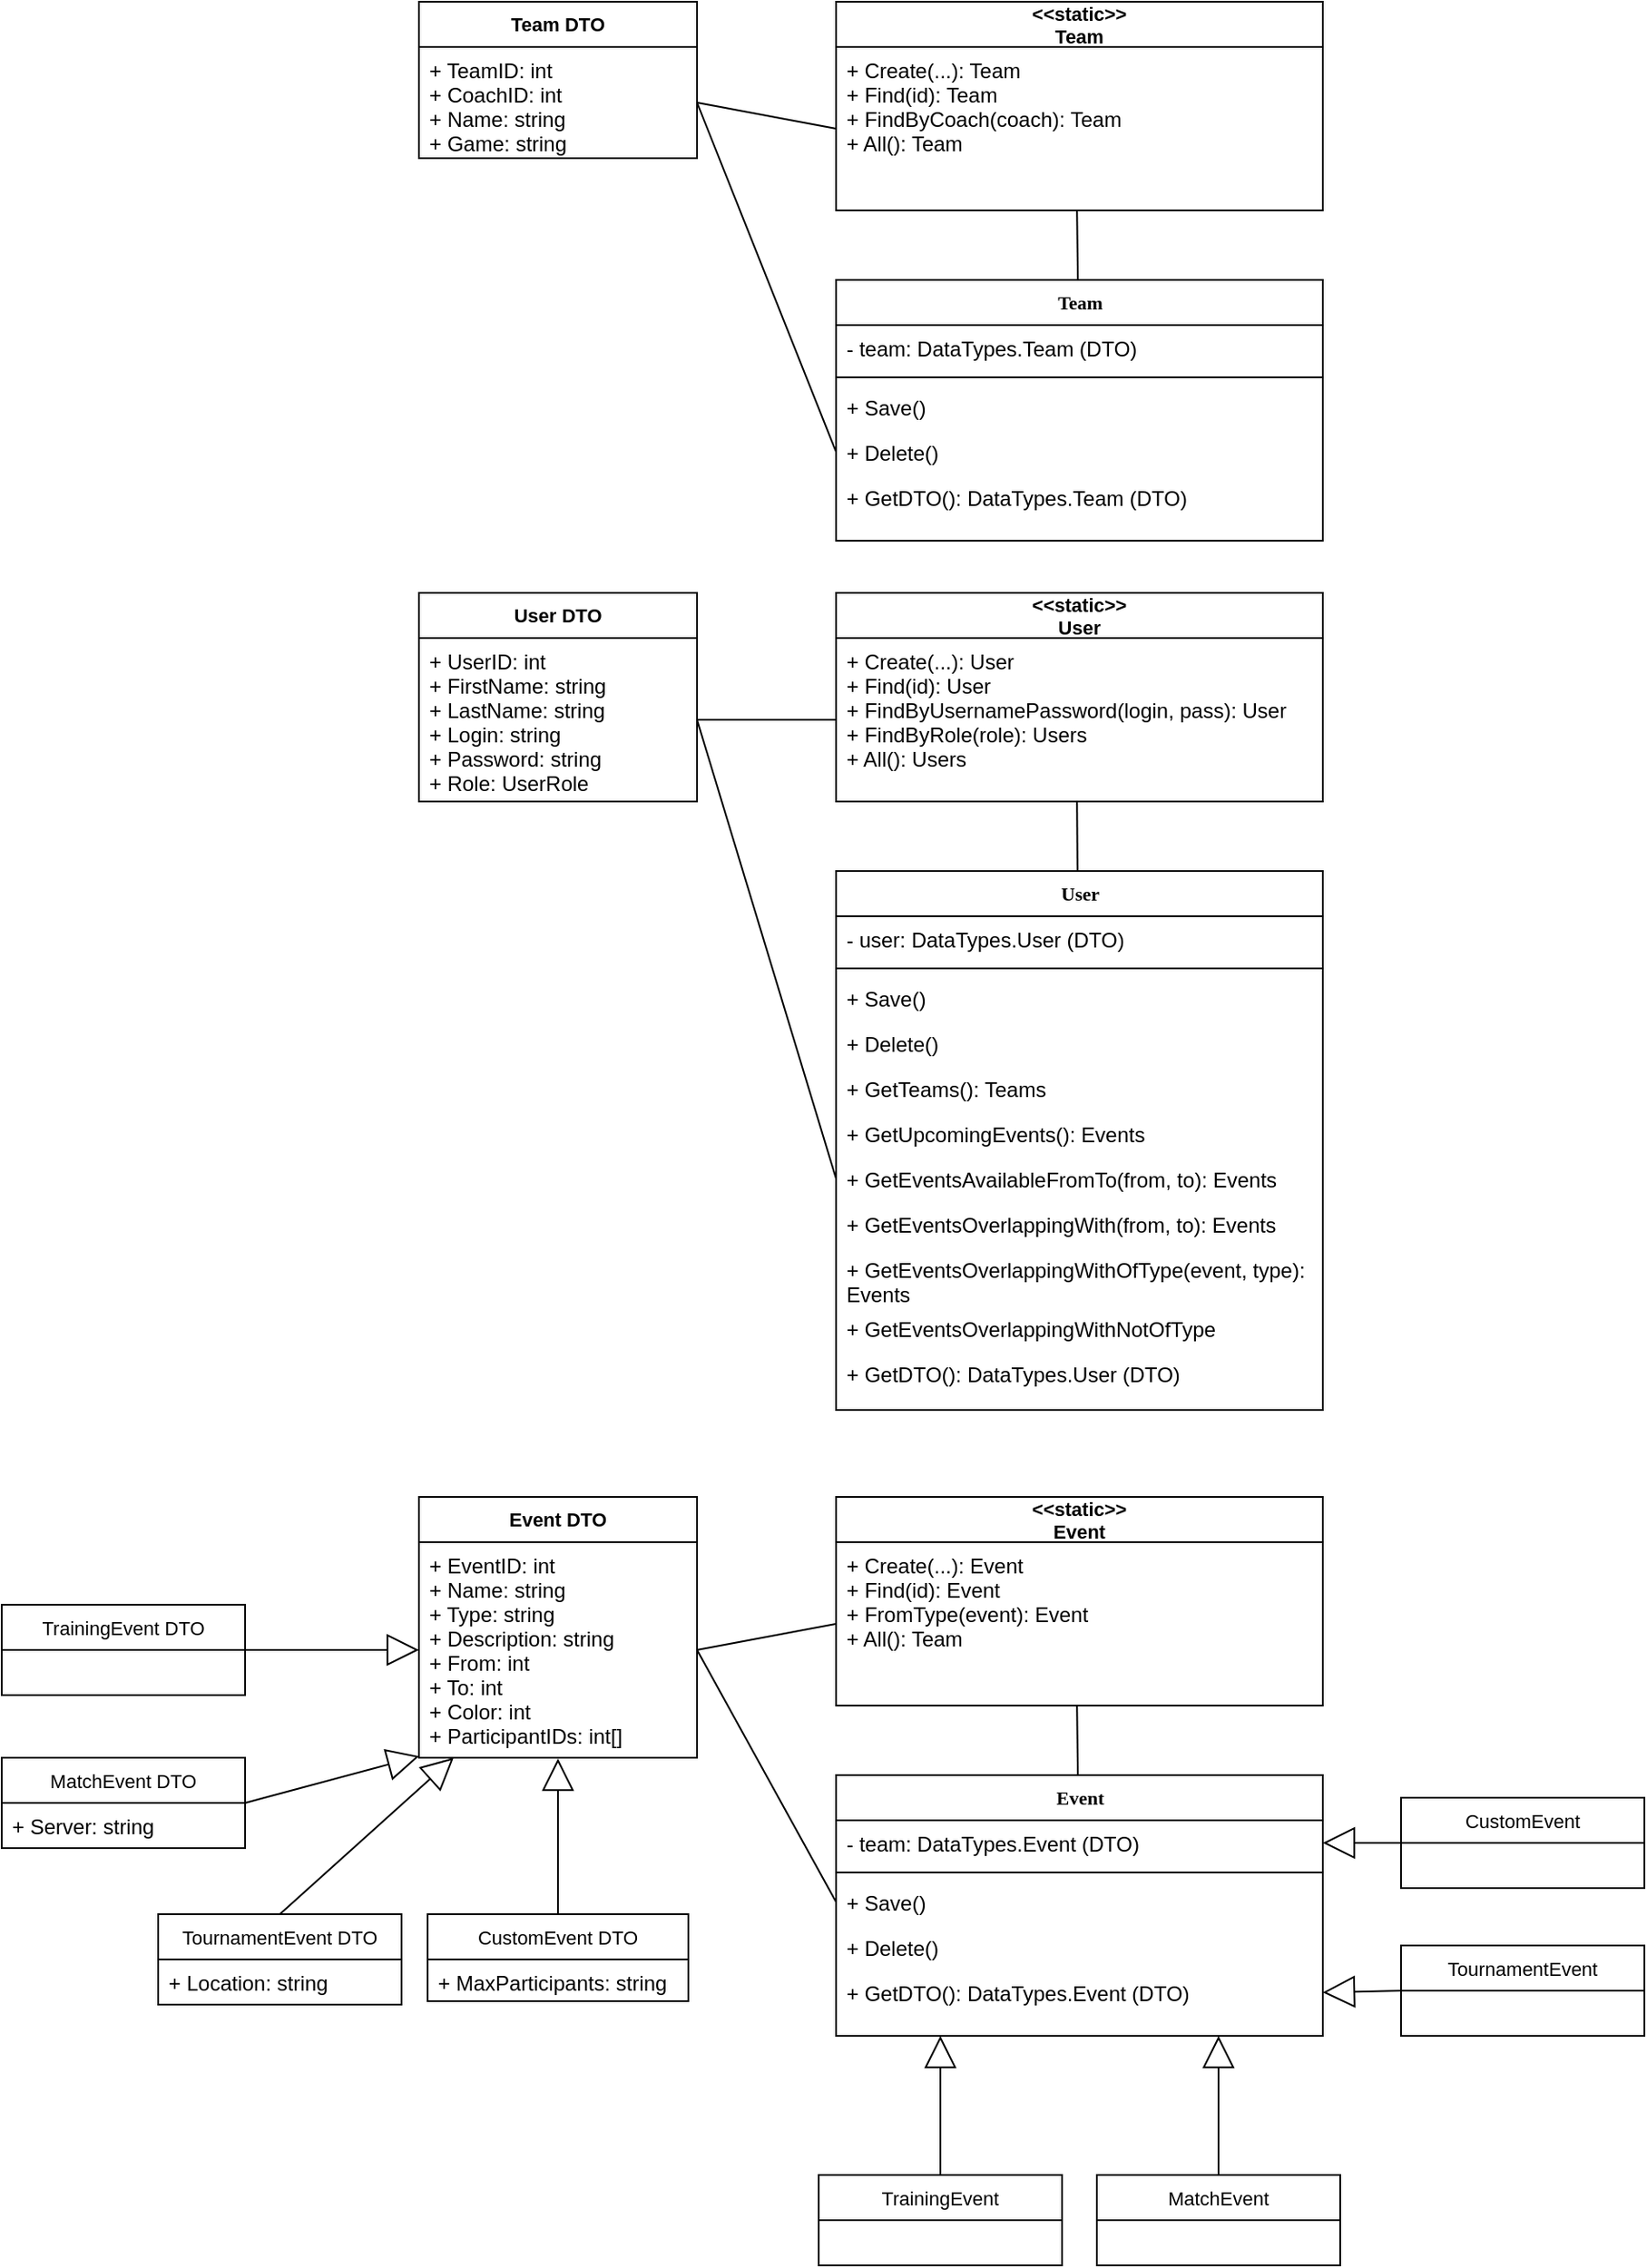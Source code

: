 <mxfile version="14.1.1" type="github">
  <diagram name="Page-1" id="9f46799a-70d6-7492-0946-bef42562c5a5">
    <mxGraphModel dx="2773" dy="1784" grid="1" gridSize="10" guides="1" tooltips="1" connect="1" arrows="1" fold="1" page="1" pageScale="1" pageWidth="1100" pageHeight="850" background="#ffffff" math="0" shadow="0">
      <root>
        <mxCell id="0" />
        <mxCell id="1" parent="0" />
        <mxCell id="ZMdeqj-k6j3ySzZ1tK9_-1" value="User" style="swimlane;html=1;fontStyle=1;align=center;verticalAlign=top;childLayout=stackLayout;horizontal=1;startSize=26;horizontalStack=0;resizeParent=1;resizeLast=0;collapsible=1;marginBottom=0;swimlaneFillColor=#ffffff;rounded=0;shadow=0;comic=0;labelBackgroundColor=none;strokeWidth=1;fillColor=none;fontFamily=Verdana;fontSize=11;" vertex="1" parent="1">
          <mxGeometry x="40" y="360" width="280" height="310" as="geometry" />
        </mxCell>
        <mxCell id="ZMdeqj-k6j3ySzZ1tK9_-2" value="- user: DataTypes.User (DTO)" style="text;html=1;strokeColor=none;fillColor=none;align=left;verticalAlign=top;spacingLeft=4;spacingRight=4;whiteSpace=wrap;overflow=hidden;rotatable=0;points=[[0,0.5],[1,0.5]];portConstraint=eastwest;" vertex="1" parent="ZMdeqj-k6j3ySzZ1tK9_-1">
          <mxGeometry y="26" width="280" height="26" as="geometry" />
        </mxCell>
        <mxCell id="ZMdeqj-k6j3ySzZ1tK9_-7" value="" style="line;html=1;strokeWidth=1;fillColor=none;align=left;verticalAlign=middle;spacingTop=-1;spacingLeft=3;spacingRight=3;rotatable=0;labelPosition=right;points=[];portConstraint=eastwest;" vertex="1" parent="ZMdeqj-k6j3ySzZ1tK9_-1">
          <mxGeometry y="52" width="280" height="8" as="geometry" />
        </mxCell>
        <mxCell id="ZMdeqj-k6j3ySzZ1tK9_-8" value="+ Save()" style="text;html=1;strokeColor=none;fillColor=none;align=left;verticalAlign=top;spacingLeft=4;spacingRight=4;whiteSpace=wrap;overflow=hidden;rotatable=0;points=[[0,0.5],[1,0.5]];portConstraint=eastwest;" vertex="1" parent="ZMdeqj-k6j3ySzZ1tK9_-1">
          <mxGeometry y="60" width="280" height="26" as="geometry" />
        </mxCell>
        <mxCell id="ZMdeqj-k6j3ySzZ1tK9_-9" value="+ Delete()" style="text;html=1;strokeColor=none;fillColor=none;align=left;verticalAlign=top;spacingLeft=4;spacingRight=4;whiteSpace=wrap;overflow=hidden;rotatable=0;points=[[0,0.5],[1,0.5]];portConstraint=eastwest;" vertex="1" parent="ZMdeqj-k6j3ySzZ1tK9_-1">
          <mxGeometry y="86" width="280" height="26" as="geometry" />
        </mxCell>
        <mxCell id="ZMdeqj-k6j3ySzZ1tK9_-12" value="+ GetTeams(): Teams" style="text;html=1;strokeColor=none;fillColor=none;align=left;verticalAlign=top;spacingLeft=4;spacingRight=4;whiteSpace=wrap;overflow=hidden;rotatable=0;points=[[0,0.5],[1,0.5]];portConstraint=eastwest;" vertex="1" parent="ZMdeqj-k6j3ySzZ1tK9_-1">
          <mxGeometry y="112" width="280" height="26" as="geometry" />
        </mxCell>
        <mxCell id="ZMdeqj-k6j3ySzZ1tK9_-13" value="+ GetUpcomingEvents(): Events" style="text;html=1;strokeColor=none;fillColor=none;align=left;verticalAlign=top;spacingLeft=4;spacingRight=4;whiteSpace=wrap;overflow=hidden;rotatable=0;points=[[0,0.5],[1,0.5]];portConstraint=eastwest;" vertex="1" parent="ZMdeqj-k6j3ySzZ1tK9_-1">
          <mxGeometry y="138" width="280" height="26" as="geometry" />
        </mxCell>
        <mxCell id="ZMdeqj-k6j3ySzZ1tK9_-14" value="+ GetEventsAvailableFromTo(from, to): Events" style="text;html=1;strokeColor=none;fillColor=none;align=left;verticalAlign=top;spacingLeft=4;spacingRight=4;whiteSpace=wrap;overflow=hidden;rotatable=0;points=[[0,0.5],[1,0.5]];portConstraint=eastwest;" vertex="1" parent="ZMdeqj-k6j3ySzZ1tK9_-1">
          <mxGeometry y="164" width="280" height="26" as="geometry" />
        </mxCell>
        <mxCell id="ZMdeqj-k6j3ySzZ1tK9_-15" value="+ GetEventsOverlappingWith(from, to): Events" style="text;html=1;strokeColor=none;fillColor=none;align=left;verticalAlign=top;spacingLeft=4;spacingRight=4;whiteSpace=wrap;overflow=hidden;rotatable=0;points=[[0,0.5],[1,0.5]];portConstraint=eastwest;" vertex="1" parent="ZMdeqj-k6j3ySzZ1tK9_-1">
          <mxGeometry y="190" width="280" height="26" as="geometry" />
        </mxCell>
        <mxCell id="ZMdeqj-k6j3ySzZ1tK9_-16" value="+ GetEventsOverlappingWithOfType(event, type): Events" style="text;html=1;strokeColor=none;fillColor=none;align=left;verticalAlign=top;spacingLeft=4;spacingRight=4;whiteSpace=wrap;overflow=hidden;rotatable=0;points=[[0,0.5],[1,0.5]];portConstraint=eastwest;" vertex="1" parent="ZMdeqj-k6j3ySzZ1tK9_-1">
          <mxGeometry y="216" width="280" height="34" as="geometry" />
        </mxCell>
        <mxCell id="ZMdeqj-k6j3ySzZ1tK9_-17" value="+ GetEventsOverlappingWithNotOfType" style="text;html=1;strokeColor=none;fillColor=none;align=left;verticalAlign=top;spacingLeft=4;spacingRight=4;whiteSpace=wrap;overflow=hidden;rotatable=0;points=[[0,0.5],[1,0.5]];portConstraint=eastwest;" vertex="1" parent="ZMdeqj-k6j3ySzZ1tK9_-1">
          <mxGeometry y="250" width="280" height="26" as="geometry" />
        </mxCell>
        <mxCell id="ZMdeqj-k6j3ySzZ1tK9_-18" value="+ GetDTO(): DataTypes.User (DTO)" style="text;html=1;strokeColor=none;fillColor=none;align=left;verticalAlign=top;spacingLeft=4;spacingRight=4;whiteSpace=wrap;overflow=hidden;rotatable=0;points=[[0,0.5],[1,0.5]];portConstraint=eastwest;" vertex="1" parent="ZMdeqj-k6j3ySzZ1tK9_-1">
          <mxGeometry y="276" width="280" height="26" as="geometry" />
        </mxCell>
        <mxCell id="ZMdeqj-k6j3ySzZ1tK9_-26" value="&lt;&lt;static&gt;&gt;&#xa;User" style="swimlane;fontStyle=1;align=center;verticalAlign=middle;childLayout=stackLayout;horizontal=1;startSize=26;horizontalStack=0;resizeParent=1;resizeParentMax=0;resizeLast=0;collapsible=1;marginBottom=0;fontSize=11;" vertex="1" parent="1">
          <mxGeometry x="40" y="200" width="280" height="120" as="geometry" />
        </mxCell>
        <mxCell id="ZMdeqj-k6j3ySzZ1tK9_-29" value="+ Create(...): User&#xa;+ Find(id): User&#xa;+ FindByUsernamePassword(login, pass): User&#xa;+ FindByRole(role): Users&#xa;+ All(): Users&#xa;" style="text;strokeColor=none;fillColor=none;align=left;verticalAlign=top;spacingLeft=4;spacingRight=4;overflow=hidden;rotatable=0;points=[[0,0.5],[1,0.5]];portConstraint=eastwest;" vertex="1" parent="ZMdeqj-k6j3ySzZ1tK9_-26">
          <mxGeometry y="26" width="280" height="94" as="geometry" />
        </mxCell>
        <mxCell id="ZMdeqj-k6j3ySzZ1tK9_-30" value="User DTO" style="swimlane;fontStyle=1;align=center;verticalAlign=top;childLayout=stackLayout;horizontal=1;startSize=26;horizontalStack=0;resizeParent=1;resizeParentMax=0;resizeLast=0;collapsible=1;marginBottom=0;fontSize=11;" vertex="1" parent="1">
          <mxGeometry x="-200" y="200" width="160" height="120" as="geometry" />
        </mxCell>
        <mxCell id="ZMdeqj-k6j3ySzZ1tK9_-31" value="+ UserID: int&#xa;+ FirstName: string&#xa;+ LastName: string&#xa;+ Login: string&#xa;+ Password: string&#xa;+ Role: UserRole " style="text;strokeColor=none;fillColor=none;align=left;verticalAlign=top;spacingLeft=4;spacingRight=4;overflow=hidden;rotatable=0;points=[[0,0.5],[1,0.5]];portConstraint=eastwest;" vertex="1" parent="ZMdeqj-k6j3ySzZ1tK9_-30">
          <mxGeometry y="26" width="160" height="94" as="geometry" />
        </mxCell>
        <mxCell id="ZMdeqj-k6j3ySzZ1tK9_-34" value="" style="endArrow=none;html=1;fontSize=11;entryX=0.495;entryY=1.004;entryDx=0;entryDy=0;entryPerimeter=0;" edge="1" parent="1" source="ZMdeqj-k6j3ySzZ1tK9_-1" target="ZMdeqj-k6j3ySzZ1tK9_-29">
          <mxGeometry width="50" height="50" relative="1" as="geometry">
            <mxPoint x="410" y="440" as="sourcePoint" />
            <mxPoint x="230" y="340" as="targetPoint" />
          </mxGeometry>
        </mxCell>
        <mxCell id="ZMdeqj-k6j3ySzZ1tK9_-37" value="Team" style="swimlane;html=1;fontStyle=1;align=center;verticalAlign=top;childLayout=stackLayout;horizontal=1;startSize=26;horizontalStack=0;resizeParent=1;resizeLast=0;collapsible=1;marginBottom=0;swimlaneFillColor=#ffffff;rounded=0;shadow=0;comic=0;labelBackgroundColor=none;strokeWidth=1;fillColor=none;fontFamily=Verdana;fontSize=11;" vertex="1" parent="1">
          <mxGeometry x="40" y="20" width="280" height="150" as="geometry" />
        </mxCell>
        <mxCell id="ZMdeqj-k6j3ySzZ1tK9_-38" value="- team: DataTypes.Team (DTO)" style="text;html=1;strokeColor=none;fillColor=none;align=left;verticalAlign=top;spacingLeft=4;spacingRight=4;whiteSpace=wrap;overflow=hidden;rotatable=0;points=[[0,0.5],[1,0.5]];portConstraint=eastwest;" vertex="1" parent="ZMdeqj-k6j3ySzZ1tK9_-37">
          <mxGeometry y="26" width="280" height="26" as="geometry" />
        </mxCell>
        <mxCell id="ZMdeqj-k6j3ySzZ1tK9_-39" value="" style="line;html=1;strokeWidth=1;fillColor=none;align=left;verticalAlign=middle;spacingTop=-1;spacingLeft=3;spacingRight=3;rotatable=0;labelPosition=right;points=[];portConstraint=eastwest;" vertex="1" parent="ZMdeqj-k6j3ySzZ1tK9_-37">
          <mxGeometry y="52" width="280" height="8" as="geometry" />
        </mxCell>
        <mxCell id="ZMdeqj-k6j3ySzZ1tK9_-40" value="+ Save()" style="text;html=1;strokeColor=none;fillColor=none;align=left;verticalAlign=top;spacingLeft=4;spacingRight=4;whiteSpace=wrap;overflow=hidden;rotatable=0;points=[[0,0.5],[1,0.5]];portConstraint=eastwest;" vertex="1" parent="ZMdeqj-k6j3ySzZ1tK9_-37">
          <mxGeometry y="60" width="280" height="26" as="geometry" />
        </mxCell>
        <mxCell id="ZMdeqj-k6j3ySzZ1tK9_-41" value="+ Delete()" style="text;html=1;strokeColor=none;fillColor=none;align=left;verticalAlign=top;spacingLeft=4;spacingRight=4;whiteSpace=wrap;overflow=hidden;rotatable=0;points=[[0,0.5],[1,0.5]];portConstraint=eastwest;" vertex="1" parent="ZMdeqj-k6j3ySzZ1tK9_-37">
          <mxGeometry y="86" width="280" height="26" as="geometry" />
        </mxCell>
        <mxCell id="ZMdeqj-k6j3ySzZ1tK9_-48" value="+ GetDTO(): DataTypes.Team (DTO)" style="text;html=1;strokeColor=none;fillColor=none;align=left;verticalAlign=top;spacingLeft=4;spacingRight=4;whiteSpace=wrap;overflow=hidden;rotatable=0;points=[[0,0.5],[1,0.5]];portConstraint=eastwest;" vertex="1" parent="ZMdeqj-k6j3ySzZ1tK9_-37">
          <mxGeometry y="112" width="280" height="26" as="geometry" />
        </mxCell>
        <mxCell id="ZMdeqj-k6j3ySzZ1tK9_-49" value="&lt;&lt;static&gt;&gt;&#xa;Team" style="swimlane;fontStyle=1;align=center;verticalAlign=middle;childLayout=stackLayout;horizontal=1;startSize=26;horizontalStack=0;resizeParent=1;resizeParentMax=0;resizeLast=0;collapsible=1;marginBottom=0;fontSize=11;" vertex="1" parent="1">
          <mxGeometry x="40" y="-140" width="280" height="120" as="geometry" />
        </mxCell>
        <mxCell id="ZMdeqj-k6j3ySzZ1tK9_-50" value="+ Create(...): Team&#xa;+ Find(id): Team&#xa;+ FindByCoach(coach): Team&#xa;+ All(): Team&#xa;" style="text;strokeColor=none;fillColor=none;align=left;verticalAlign=top;spacingLeft=4;spacingRight=4;overflow=hidden;rotatable=0;points=[[0,0.5],[1,0.5]];portConstraint=eastwest;" vertex="1" parent="ZMdeqj-k6j3ySzZ1tK9_-49">
          <mxGeometry y="26" width="280" height="94" as="geometry" />
        </mxCell>
        <mxCell id="ZMdeqj-k6j3ySzZ1tK9_-51" value="Team DTO" style="swimlane;fontStyle=1;align=center;verticalAlign=top;childLayout=stackLayout;horizontal=1;startSize=26;horizontalStack=0;resizeParent=1;resizeParentMax=0;resizeLast=0;collapsible=1;marginBottom=0;fontSize=11;" vertex="1" parent="1">
          <mxGeometry x="-200" y="-140" width="160" height="90" as="geometry" />
        </mxCell>
        <mxCell id="ZMdeqj-k6j3ySzZ1tK9_-52" value="+ TeamID: int&#xa;+ CoachID: int&#xa;+ Name: string&#xa;+ Game: string&#xa;" style="text;strokeColor=none;fillColor=none;align=left;verticalAlign=top;spacingLeft=4;spacingRight=4;overflow=hidden;rotatable=0;points=[[0,0.5],[1,0.5]];portConstraint=eastwest;" vertex="1" parent="ZMdeqj-k6j3ySzZ1tK9_-51">
          <mxGeometry y="26" width="160" height="64" as="geometry" />
        </mxCell>
        <mxCell id="ZMdeqj-k6j3ySzZ1tK9_-53" value="" style="endArrow=none;html=1;fontSize=11;entryX=0.495;entryY=1.004;entryDx=0;entryDy=0;entryPerimeter=0;" edge="1" parent="1" source="ZMdeqj-k6j3ySzZ1tK9_-37" target="ZMdeqj-k6j3ySzZ1tK9_-50">
          <mxGeometry width="50" height="50" relative="1" as="geometry">
            <mxPoint x="410" y="100" as="sourcePoint" />
            <mxPoint x="230" as="targetPoint" />
          </mxGeometry>
        </mxCell>
        <mxCell id="ZMdeqj-k6j3ySzZ1tK9_-56" value="Event" style="swimlane;html=1;fontStyle=1;align=center;verticalAlign=top;childLayout=stackLayout;horizontal=1;startSize=26;horizontalStack=0;resizeParent=1;resizeLast=0;collapsible=1;marginBottom=0;swimlaneFillColor=#ffffff;rounded=0;shadow=0;comic=0;labelBackgroundColor=none;strokeWidth=1;fillColor=none;fontFamily=Verdana;fontSize=11;" vertex="1" parent="1">
          <mxGeometry x="40" y="880" width="280" height="150" as="geometry" />
        </mxCell>
        <mxCell id="ZMdeqj-k6j3ySzZ1tK9_-57" value="- team: DataTypes.Event (DTO)" style="text;html=1;strokeColor=none;fillColor=none;align=left;verticalAlign=top;spacingLeft=4;spacingRight=4;whiteSpace=wrap;overflow=hidden;rotatable=0;points=[[0,0.5],[1,0.5]];portConstraint=eastwest;" vertex="1" parent="ZMdeqj-k6j3ySzZ1tK9_-56">
          <mxGeometry y="26" width="280" height="26" as="geometry" />
        </mxCell>
        <mxCell id="ZMdeqj-k6j3ySzZ1tK9_-58" value="" style="line;html=1;strokeWidth=1;fillColor=none;align=left;verticalAlign=middle;spacingTop=-1;spacingLeft=3;spacingRight=3;rotatable=0;labelPosition=right;points=[];portConstraint=eastwest;" vertex="1" parent="ZMdeqj-k6j3ySzZ1tK9_-56">
          <mxGeometry y="52" width="280" height="8" as="geometry" />
        </mxCell>
        <mxCell id="ZMdeqj-k6j3ySzZ1tK9_-59" value="+ Save()" style="text;html=1;strokeColor=none;fillColor=none;align=left;verticalAlign=top;spacingLeft=4;spacingRight=4;whiteSpace=wrap;overflow=hidden;rotatable=0;points=[[0,0.5],[1,0.5]];portConstraint=eastwest;" vertex="1" parent="ZMdeqj-k6j3ySzZ1tK9_-56">
          <mxGeometry y="60" width="280" height="26" as="geometry" />
        </mxCell>
        <mxCell id="ZMdeqj-k6j3ySzZ1tK9_-60" value="+ Delete()" style="text;html=1;strokeColor=none;fillColor=none;align=left;verticalAlign=top;spacingLeft=4;spacingRight=4;whiteSpace=wrap;overflow=hidden;rotatable=0;points=[[0,0.5],[1,0.5]];portConstraint=eastwest;" vertex="1" parent="ZMdeqj-k6j3ySzZ1tK9_-56">
          <mxGeometry y="86" width="280" height="26" as="geometry" />
        </mxCell>
        <mxCell id="ZMdeqj-k6j3ySzZ1tK9_-61" value="+ GetDTO(): DataTypes.Event (DTO)" style="text;html=1;strokeColor=none;fillColor=none;align=left;verticalAlign=top;spacingLeft=4;spacingRight=4;whiteSpace=wrap;overflow=hidden;rotatable=0;points=[[0,0.5],[1,0.5]];portConstraint=eastwest;" vertex="1" parent="ZMdeqj-k6j3ySzZ1tK9_-56">
          <mxGeometry y="112" width="280" height="26" as="geometry" />
        </mxCell>
        <mxCell id="ZMdeqj-k6j3ySzZ1tK9_-62" value="&lt;&lt;static&gt;&gt;&#xa;Event" style="swimlane;fontStyle=1;align=center;verticalAlign=middle;childLayout=stackLayout;horizontal=1;startSize=26;horizontalStack=0;resizeParent=1;resizeParentMax=0;resizeLast=0;collapsible=1;marginBottom=0;fontSize=11;" vertex="1" parent="1">
          <mxGeometry x="40" y="720" width="280" height="120" as="geometry" />
        </mxCell>
        <mxCell id="ZMdeqj-k6j3ySzZ1tK9_-63" value="+ Create(...): Event&#xa;+ Find(id): Event&#xa;+ FromType(event): Event&#xa;+ All(): Team&#xa;" style="text;strokeColor=none;fillColor=none;align=left;verticalAlign=top;spacingLeft=4;spacingRight=4;overflow=hidden;rotatable=0;points=[[0,0.5],[1,0.5]];portConstraint=eastwest;" vertex="1" parent="ZMdeqj-k6j3ySzZ1tK9_-62">
          <mxGeometry y="26" width="280" height="94" as="geometry" />
        </mxCell>
        <mxCell id="ZMdeqj-k6j3ySzZ1tK9_-64" value="Event DTO" style="swimlane;fontStyle=1;align=center;verticalAlign=top;childLayout=stackLayout;horizontal=1;startSize=26;horizontalStack=0;resizeParent=1;resizeParentMax=0;resizeLast=0;collapsible=1;marginBottom=0;fontSize=11;" vertex="1" parent="1">
          <mxGeometry x="-200" y="720" width="160" height="150" as="geometry" />
        </mxCell>
        <mxCell id="ZMdeqj-k6j3ySzZ1tK9_-65" value="+ EventID: int&#xa;+ Name: string&#xa;+ Type: string&#xa;+ Description: string&#xa;+ From: int&#xa;+ To: int&#xa;+ Color: int&#xa;+ ParticipantIDs: int[]" style="text;strokeColor=none;fillColor=none;align=left;verticalAlign=top;spacingLeft=4;spacingRight=4;overflow=hidden;rotatable=0;points=[[0,0.5],[1,0.5]];portConstraint=eastwest;" vertex="1" parent="ZMdeqj-k6j3ySzZ1tK9_-64">
          <mxGeometry y="26" width="160" height="124" as="geometry" />
        </mxCell>
        <mxCell id="ZMdeqj-k6j3ySzZ1tK9_-66" value="" style="endArrow=none;html=1;fontSize=11;entryX=0.495;entryY=1.004;entryDx=0;entryDy=0;entryPerimeter=0;" edge="1" parent="1" source="ZMdeqj-k6j3ySzZ1tK9_-56" target="ZMdeqj-k6j3ySzZ1tK9_-63">
          <mxGeometry width="50" height="50" relative="1" as="geometry">
            <mxPoint x="410" y="960" as="sourcePoint" />
            <mxPoint x="230" y="860" as="targetPoint" />
          </mxGeometry>
        </mxCell>
        <mxCell id="ZMdeqj-k6j3ySzZ1tK9_-69" value="MatchEvent" style="swimlane;fontStyle=0;childLayout=stackLayout;horizontal=1;startSize=26;fillColor=none;horizontalStack=0;resizeParent=1;resizeParentMax=0;resizeLast=0;collapsible=1;marginBottom=0;fontSize=11;align=center;" vertex="1" parent="1">
          <mxGeometry x="190" y="1110" width="140" height="52" as="geometry" />
        </mxCell>
        <mxCell id="ZMdeqj-k6j3ySzZ1tK9_-73" value="TournamentEvent" style="swimlane;fontStyle=0;childLayout=stackLayout;horizontal=1;startSize=26;fillColor=none;horizontalStack=0;resizeParent=1;resizeParentMax=0;resizeLast=0;collapsible=1;marginBottom=0;fontSize=11;align=center;" vertex="1" parent="1">
          <mxGeometry x="365" y="978" width="140" height="52" as="geometry" />
        </mxCell>
        <mxCell id="ZMdeqj-k6j3ySzZ1tK9_-77" value="TrainingEvent" style="swimlane;fontStyle=0;childLayout=stackLayout;horizontal=1;startSize=26;fillColor=none;horizontalStack=0;resizeParent=1;resizeParentMax=0;resizeLast=0;collapsible=1;marginBottom=0;fontSize=11;align=center;" vertex="1" parent="1">
          <mxGeometry x="30" y="1110" width="140" height="52" as="geometry" />
        </mxCell>
        <mxCell id="ZMdeqj-k6j3ySzZ1tK9_-81" value="CustomEvent" style="swimlane;fontStyle=0;childLayout=stackLayout;horizontal=1;startSize=26;fillColor=none;horizontalStack=0;resizeParent=1;resizeParentMax=0;resizeLast=0;collapsible=1;marginBottom=0;fontSize=11;align=center;" vertex="1" parent="1">
          <mxGeometry x="365" y="893" width="140" height="52" as="geometry" />
        </mxCell>
        <mxCell id="ZMdeqj-k6j3ySzZ1tK9_-83" value="Extends" style="endArrow=block;endSize=16;endFill=0;html=1;fontSize=1;exitX=0.5;exitY=0;exitDx=0;exitDy=0;noLabel=1;fontColor=none;labelBackgroundColor=none;" edge="1" parent="1" source="ZMdeqj-k6j3ySzZ1tK9_-77">
          <mxGeometry x="-0.468" y="53" width="160" relative="1" as="geometry">
            <mxPoint x="-90" y="1250" as="sourcePoint" />
            <mxPoint x="100" y="1030" as="targetPoint" />
            <mxPoint as="offset" />
          </mxGeometry>
        </mxCell>
        <mxCell id="ZMdeqj-k6j3ySzZ1tK9_-84" value="Extends" style="endArrow=block;endSize=16;endFill=0;html=1;fontSize=1;exitX=0.5;exitY=0;exitDx=0;exitDy=0;noLabel=1;fontColor=none;labelBackgroundColor=none;" edge="1" parent="1" source="ZMdeqj-k6j3ySzZ1tK9_-69">
          <mxGeometry x="-0.468" y="53" width="160" relative="1" as="geometry">
            <mxPoint x="-70" y="1120" as="sourcePoint" />
            <mxPoint x="260" y="1030" as="targetPoint" />
            <mxPoint as="offset" />
          </mxGeometry>
        </mxCell>
        <mxCell id="ZMdeqj-k6j3ySzZ1tK9_-85" value="Extends" style="endArrow=block;endSize=16;endFill=0;html=1;fontSize=1;exitX=0;exitY=0.5;exitDx=0;exitDy=0;noLabel=1;fontColor=none;labelBackgroundColor=none;entryX=1;entryY=0.5;entryDx=0;entryDy=0;" edge="1" parent="1" source="ZMdeqj-k6j3ySzZ1tK9_-73" target="ZMdeqj-k6j3ySzZ1tK9_-61">
          <mxGeometry x="-0.468" y="53" width="160" relative="1" as="geometry">
            <mxPoint x="100" y="1120" as="sourcePoint" />
            <mxPoint x="180" y="1030" as="targetPoint" />
            <mxPoint as="offset" />
          </mxGeometry>
        </mxCell>
        <mxCell id="ZMdeqj-k6j3ySzZ1tK9_-86" value="Extends" style="endArrow=block;endSize=16;endFill=0;html=1;fontSize=1;entryX=1;entryY=0.5;entryDx=0;entryDy=0;exitX=0;exitY=0.5;exitDx=0;exitDy=0;noLabel=1;fontColor=none;labelBackgroundColor=none;" edge="1" parent="1" source="ZMdeqj-k6j3ySzZ1tK9_-81" target="ZMdeqj-k6j3ySzZ1tK9_-57">
          <mxGeometry x="-0.468" y="53" width="160" relative="1" as="geometry">
            <mxPoint x="-70" y="1120" as="sourcePoint" />
            <mxPoint x="120" y="1040" as="targetPoint" />
            <mxPoint as="offset" />
          </mxGeometry>
        </mxCell>
        <mxCell id="ZMdeqj-k6j3ySzZ1tK9_-88" value="MatchEvent DTO" style="swimlane;fontStyle=0;childLayout=stackLayout;horizontal=1;startSize=26;fillColor=none;horizontalStack=0;resizeParent=1;resizeParentMax=0;resizeLast=0;collapsible=1;marginBottom=0;fontSize=11;align=center;" vertex="1" parent="1">
          <mxGeometry x="-440" y="870" width="140" height="52" as="geometry" />
        </mxCell>
        <mxCell id="ZMdeqj-k6j3ySzZ1tK9_-98" value="+ Server: string" style="text;html=1;strokeColor=none;fillColor=none;align=left;verticalAlign=top;spacingLeft=4;spacingRight=4;whiteSpace=wrap;overflow=hidden;rotatable=0;points=[[0,0.5],[1,0.5]];portConstraint=eastwest;" vertex="1" parent="ZMdeqj-k6j3ySzZ1tK9_-88">
          <mxGeometry y="26" width="140" height="26" as="geometry" />
        </mxCell>
        <mxCell id="ZMdeqj-k6j3ySzZ1tK9_-89" value="TournamentEvent DTO" style="swimlane;fontStyle=0;childLayout=stackLayout;horizontal=1;startSize=26;fillColor=none;horizontalStack=0;resizeParent=1;resizeParentMax=0;resizeLast=0;collapsible=1;marginBottom=0;fontSize=11;align=center;" vertex="1" parent="1">
          <mxGeometry x="-350" y="960" width="140" height="52" as="geometry" />
        </mxCell>
        <mxCell id="ZMdeqj-k6j3ySzZ1tK9_-99" value="+ Location: string" style="text;html=1;strokeColor=none;fillColor=none;align=left;verticalAlign=top;spacingLeft=4;spacingRight=4;whiteSpace=wrap;overflow=hidden;rotatable=0;points=[[0,0.5],[1,0.5]];portConstraint=eastwest;" vertex="1" parent="ZMdeqj-k6j3ySzZ1tK9_-89">
          <mxGeometry y="26" width="140" height="26" as="geometry" />
        </mxCell>
        <mxCell id="ZMdeqj-k6j3ySzZ1tK9_-90" value="TrainingEvent DTO" style="swimlane;fontStyle=0;childLayout=stackLayout;horizontal=1;startSize=26;fillColor=none;horizontalStack=0;resizeParent=1;resizeParentMax=0;resizeLast=0;collapsible=1;marginBottom=0;fontSize=11;align=center;" vertex="1" parent="1">
          <mxGeometry x="-440" y="782" width="140" height="52" as="geometry" />
        </mxCell>
        <mxCell id="ZMdeqj-k6j3ySzZ1tK9_-91" value="CustomEvent DTO" style="swimlane;fontStyle=0;childLayout=stackLayout;horizontal=1;startSize=26;fillColor=none;horizontalStack=0;resizeParent=1;resizeParentMax=0;resizeLast=0;collapsible=1;marginBottom=0;fontSize=11;align=center;" vertex="1" parent="1">
          <mxGeometry x="-195" y="960" width="150" height="50" as="geometry" />
        </mxCell>
        <mxCell id="ZMdeqj-k6j3ySzZ1tK9_-100" value="+ MaxParticipants: string" style="text;html=1;strokeColor=none;fillColor=none;align=left;verticalAlign=top;spacingLeft=4;spacingRight=4;whiteSpace=wrap;overflow=hidden;rotatable=0;points=[[0,0.5],[1,0.5]];portConstraint=eastwest;" vertex="1" parent="ZMdeqj-k6j3ySzZ1tK9_-91">
          <mxGeometry y="26" width="150" height="24" as="geometry" />
        </mxCell>
        <mxCell id="ZMdeqj-k6j3ySzZ1tK9_-92" value="Extends" style="endArrow=block;endSize=16;endFill=0;html=1;fontSize=1;noLabel=1;fontColor=none;labelBackgroundColor=none;exitX=0.5;exitY=0;exitDx=0;exitDy=0;entryX=0.5;entryY=1.004;entryDx=0;entryDy=0;entryPerimeter=0;" edge="1" parent="1" source="ZMdeqj-k6j3ySzZ1tK9_-91" target="ZMdeqj-k6j3ySzZ1tK9_-65">
          <mxGeometry x="-0.468" y="53" width="160" relative="1" as="geometry">
            <mxPoint x="-80" y="940" as="sourcePoint" />
            <mxPoint x="-110" y="870" as="targetPoint" />
            <mxPoint as="offset" />
          </mxGeometry>
        </mxCell>
        <mxCell id="ZMdeqj-k6j3ySzZ1tK9_-93" value="Extends" style="endArrow=block;endSize=16;endFill=0;html=1;fontSize=1;entryX=0.125;entryY=1;entryDx=0;entryDy=0;noLabel=1;fontColor=none;labelBackgroundColor=none;exitX=0.5;exitY=0;exitDx=0;exitDy=0;entryPerimeter=0;" edge="1" parent="1" source="ZMdeqj-k6j3ySzZ1tK9_-89" target="ZMdeqj-k6j3ySzZ1tK9_-65">
          <mxGeometry x="-0.468" y="53" width="160" relative="1" as="geometry">
            <mxPoint x="-279.52" y="928.02" as="sourcePoint" />
            <mxPoint x="-290" y="840.004" as="targetPoint" />
            <mxPoint as="offset" />
          </mxGeometry>
        </mxCell>
        <mxCell id="ZMdeqj-k6j3ySzZ1tK9_-94" value="Extends" style="endArrow=block;endSize=16;endFill=0;html=1;fontSize=1;entryX=0.001;entryY=0.993;entryDx=0;entryDy=0;noLabel=1;fontColor=none;labelBackgroundColor=none;exitX=1;exitY=0.5;exitDx=0;exitDy=0;entryPerimeter=0;" edge="1" parent="1" source="ZMdeqj-k6j3ySzZ1tK9_-88" target="ZMdeqj-k6j3ySzZ1tK9_-65">
          <mxGeometry x="-0.468" y="53" width="160" relative="1" as="geometry">
            <mxPoint x="-330" y="870" as="sourcePoint" />
            <mxPoint x="-240" y="780" as="targetPoint" />
            <mxPoint as="offset" />
          </mxGeometry>
        </mxCell>
        <mxCell id="ZMdeqj-k6j3ySzZ1tK9_-95" value="Extends" style="endArrow=block;endSize=16;endFill=0;html=1;fontSize=1;entryX=0;entryY=0.5;entryDx=0;entryDy=0;noLabel=1;fontColor=none;labelBackgroundColor=none;exitX=1;exitY=0.5;exitDx=0;exitDy=0;" edge="1" parent="1" source="ZMdeqj-k6j3ySzZ1tK9_-90" target="ZMdeqj-k6j3ySzZ1tK9_-65">
          <mxGeometry x="-0.468" y="53" width="160" relative="1" as="geometry">
            <mxPoint x="-250" y="980" as="sourcePoint" />
            <mxPoint x="-160" y="890" as="targetPoint" />
            <mxPoint as="offset" />
          </mxGeometry>
        </mxCell>
        <mxCell id="ZMdeqj-k6j3ySzZ1tK9_-101" value="" style="endArrow=none;html=1;labelBackgroundColor=none;fontSize=1;fontColor=none;entryX=0;entryY=0.5;entryDx=0;entryDy=0;exitX=1;exitY=0.5;exitDx=0;exitDy=0;" edge="1" parent="1" source="ZMdeqj-k6j3ySzZ1tK9_-65" target="ZMdeqj-k6j3ySzZ1tK9_-63">
          <mxGeometry width="50" height="50" relative="1" as="geometry">
            <mxPoint x="-80" y="650" as="sourcePoint" />
            <mxPoint x="-30" y="600" as="targetPoint" />
          </mxGeometry>
        </mxCell>
        <mxCell id="ZMdeqj-k6j3ySzZ1tK9_-102" value="" style="endArrow=none;html=1;labelBackgroundColor=none;fontSize=1;fontColor=none;entryX=0;entryY=0.5;entryDx=0;entryDy=0;exitX=1;exitY=0.5;exitDx=0;exitDy=0;" edge="1" parent="1" source="ZMdeqj-k6j3ySzZ1tK9_-65" target="ZMdeqj-k6j3ySzZ1tK9_-59">
          <mxGeometry width="50" height="50" relative="1" as="geometry">
            <mxPoint x="-100" y="1140" as="sourcePoint" />
            <mxPoint x="-50" y="1090" as="targetPoint" />
          </mxGeometry>
        </mxCell>
        <mxCell id="ZMdeqj-k6j3ySzZ1tK9_-103" value="" style="endArrow=none;html=1;labelBackgroundColor=none;fontSize=1;fontColor=none;entryX=0;entryY=0.5;entryDx=0;entryDy=0;exitX=1;exitY=0.5;exitDx=0;exitDy=0;" edge="1" parent="1" source="ZMdeqj-k6j3ySzZ1tK9_-31" target="ZMdeqj-k6j3ySzZ1tK9_-29">
          <mxGeometry width="50" height="50" relative="1" as="geometry">
            <mxPoint x="-240" y="510" as="sourcePoint" />
            <mxPoint x="-190" y="460" as="targetPoint" />
          </mxGeometry>
        </mxCell>
        <mxCell id="ZMdeqj-k6j3ySzZ1tK9_-104" value="" style="endArrow=none;html=1;labelBackgroundColor=none;fontSize=1;fontColor=none;entryX=0;entryY=0.5;entryDx=0;entryDy=0;exitX=1;exitY=0.5;exitDx=0;exitDy=0;" edge="1" parent="1" source="ZMdeqj-k6j3ySzZ1tK9_-31" target="ZMdeqj-k6j3ySzZ1tK9_-14">
          <mxGeometry width="50" height="50" relative="1" as="geometry">
            <mxPoint x="-80" y="440" as="sourcePoint" />
            <mxPoint x="-30" y="390" as="targetPoint" />
          </mxGeometry>
        </mxCell>
        <mxCell id="ZMdeqj-k6j3ySzZ1tK9_-105" value="" style="endArrow=none;html=1;labelBackgroundColor=none;fontSize=1;fontColor=none;entryX=0;entryY=0.5;entryDx=0;entryDy=0;exitX=1;exitY=0.5;exitDx=0;exitDy=0;" edge="1" parent="1" source="ZMdeqj-k6j3ySzZ1tK9_-52" target="ZMdeqj-k6j3ySzZ1tK9_-50">
          <mxGeometry width="50" height="50" relative="1" as="geometry">
            <mxPoint x="-160" y="50" as="sourcePoint" />
            <mxPoint x="-110" as="targetPoint" />
          </mxGeometry>
        </mxCell>
        <mxCell id="ZMdeqj-k6j3ySzZ1tK9_-106" value="" style="endArrow=none;html=1;labelBackgroundColor=none;fontSize=1;fontColor=none;entryX=0;entryY=0.5;entryDx=0;entryDy=0;exitX=1;exitY=0.5;exitDx=0;exitDy=0;" edge="1" parent="1" source="ZMdeqj-k6j3ySzZ1tK9_-52" target="ZMdeqj-k6j3ySzZ1tK9_-41">
          <mxGeometry width="50" height="50" relative="1" as="geometry">
            <mxPoint x="-70" y="90" as="sourcePoint" />
            <mxPoint x="-20" y="40" as="targetPoint" />
          </mxGeometry>
        </mxCell>
      </root>
    </mxGraphModel>
  </diagram>
</mxfile>
